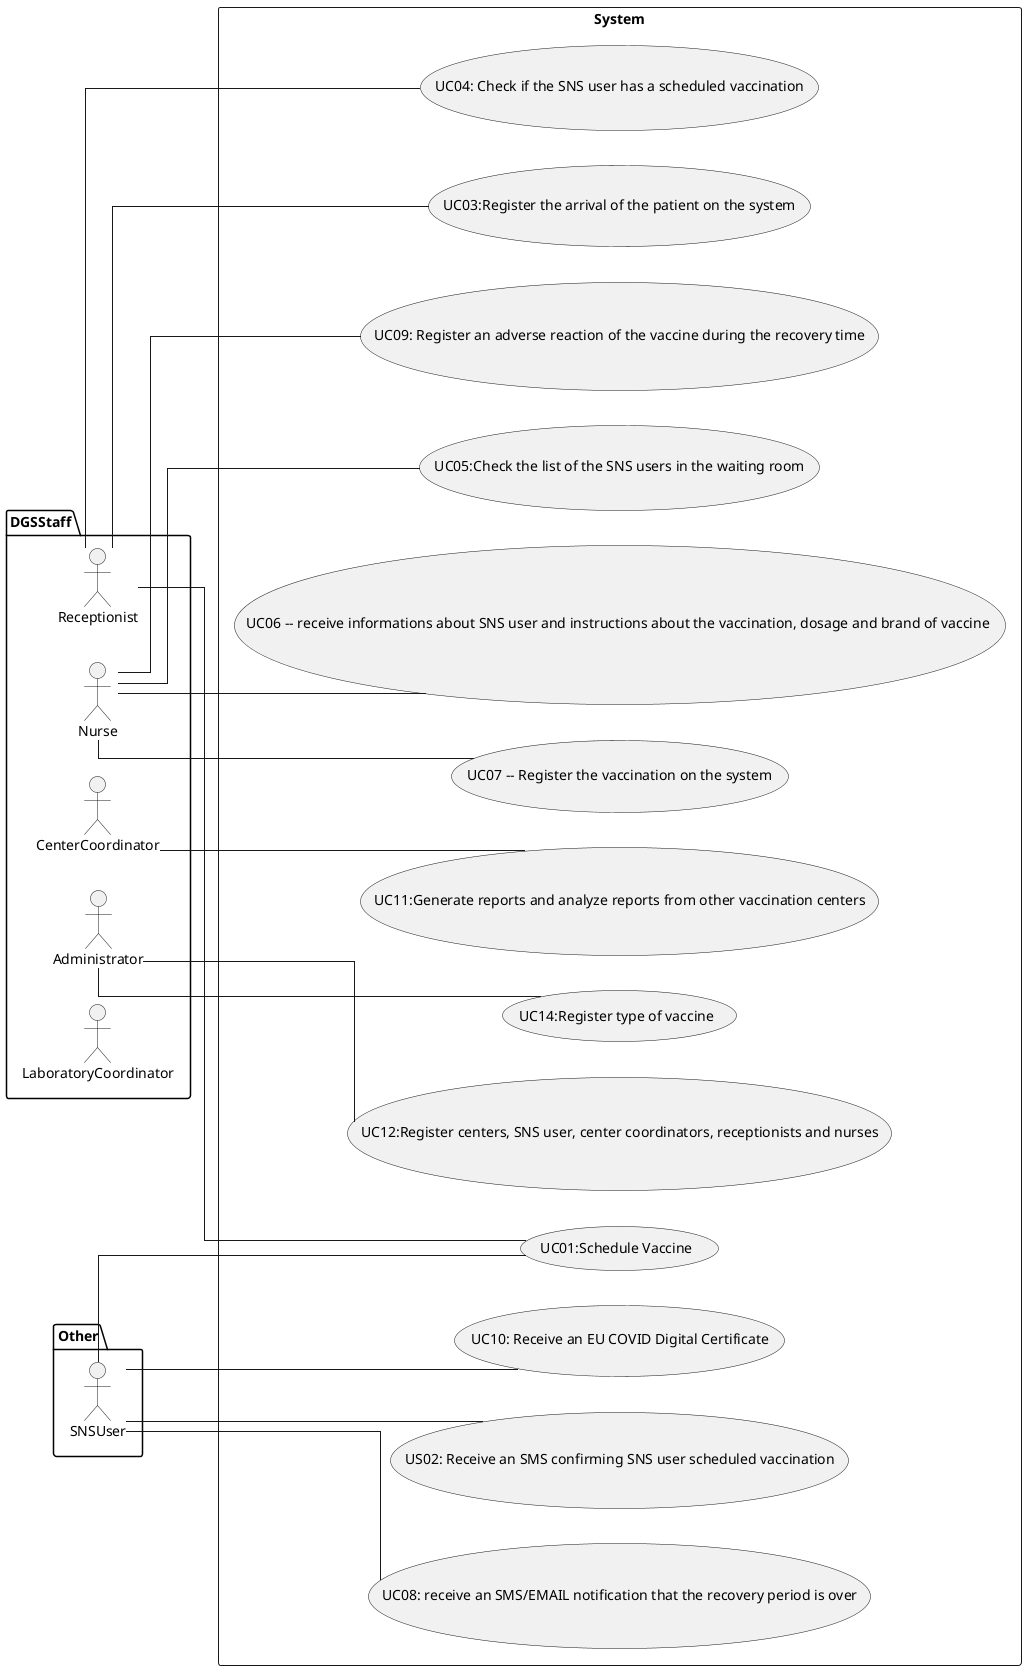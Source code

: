@startuml
skinparam linetype ortho
left to right direction

package DGSStaff {
  actor Receptionist
  actor Nurse
  actor CenterCoordinator
  actor Administrator
  actor LaboratoryCoordinator

}
package Other {
actor SNSUser
}

rectangle System {
    Receptionist -- (UC03:Register the arrival of the patient on the system)
    Receptionist -- (UC04: Check if the SNS user has a scheduled vaccination)
    SNSUser -- (UC01:Schedule Vaccine)
    SNSUser -- (US02: Receive an SMS confirming SNS user scheduled vaccination)
    Nurse -- (UC05:Check the list of the SNS users in the waiting room)
    CenterCoordinator  -- (UC11:Generate reports and analyze reports from other vaccination centers)
    Administrator -- (UC12:Register centers, SNS user, center coordinators, receptionists and nurses)
    Administrator -- (UC14:Register type of vaccine)
    Nurse -- (UC06 -- receive informations about SNS user and instructions about the vaccination, dosage and brand of vaccine )
    Nurse -- (UC07 -- Register the vaccination on the system)
    SNSUser-- (UC08: receive an SMS/EMAIL notification that the recovery period is over)
    Nurse -- (UC09: Register an adverse reaction of the vaccine during the recovery time)
    SNSUser-- (UC10: Receive an EU COVID Digital Certificate)
    Receptionist -- (UC01:Schedule Vaccine)




   }
@enduml